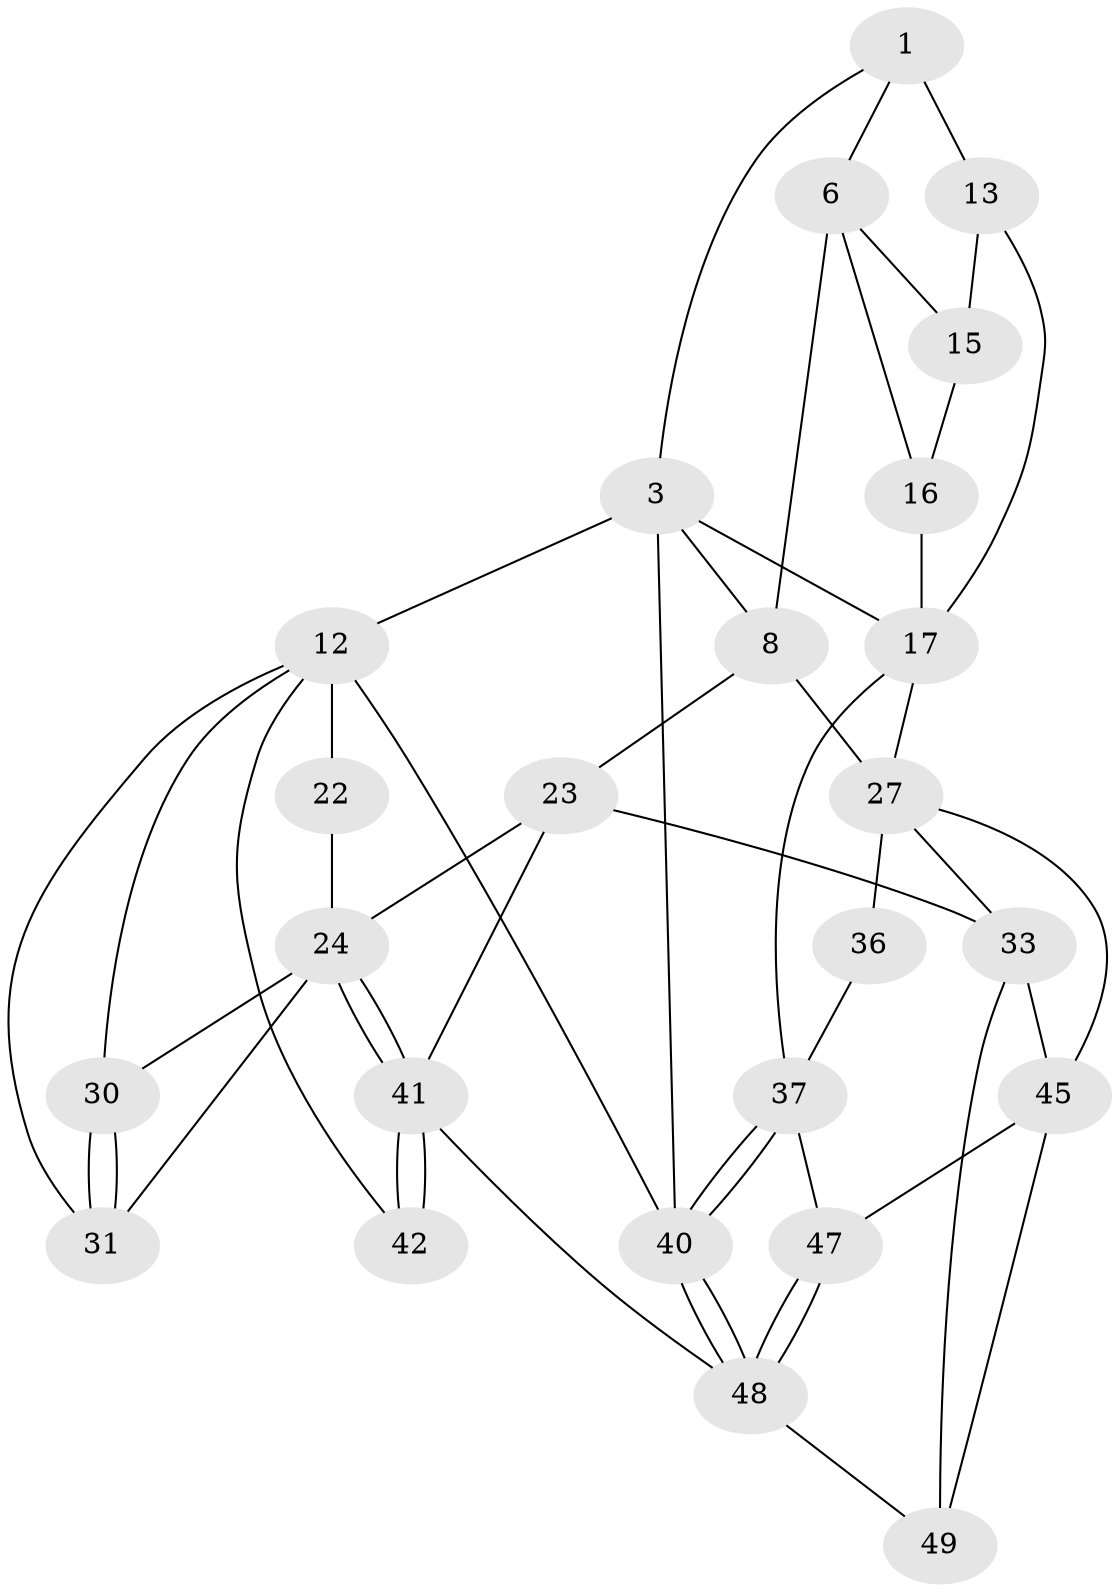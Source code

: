 // original degree distribution, {3: 0.0784313725490196, 5: 0.39215686274509803, 4: 0.2549019607843137, 6: 0.27450980392156865}
// Generated by graph-tools (version 1.1) at 2025/28/03/15/25 16:28:00]
// undirected, 25 vertices, 52 edges
graph export_dot {
graph [start="1"]
  node [color=gray90,style=filled];
  1 [pos="+0.45782894698929427+0",super="+5+2"];
  3 [pos="+1+0",super="+4"];
  6 [pos="+0.591314915061083+0.21057517749487836",super="+7"];
  8 [pos="+0.49405059956408603+0.5163159519625975",super="+9"];
  12 [pos="+0+0.22112383798934682",super="+32+21"];
  13 [pos="+0.7481217177606518+0.1818049418829921",super="+14"];
  15 [pos="+0.7743774842858079+0.3474885966901801"];
  16 [pos="+0.7609512166794304+0.44573789751347853"];
  17 [pos="+1+0.4118621282290206",super="+18"];
  22 [pos="+0.11712288341349587+0.3617913850721081"];
  23 [pos="+0.27093029194344415+0.5735940916987775",super="+35"];
  24 [pos="+0.17005506969048104+0.6641534047814396",super="+25"];
  27 [pos="+0.6953018922012427+0.6665286389648548",super="+28"];
  30 [pos="+0+0.5850769402237311"];
  31 [pos="+0+1"];
  33 [pos="+0.4731962195530768+0.7413103310147887",super="+34"];
  36 [pos="+0.8420795161359571+0.6851823199142467",super="+39"];
  37 [pos="+1+0.7183952570125414",super="+38"];
  40 [pos="+1+1"];
  41 [pos="+0.18952414408029836+0.7698894175027609",super="+43"];
  42 [pos="+0+1"];
  45 [pos="+0.6925684215943714+0.9250278547157937",super="+46"];
  47 [pos="+0.9698246002271914+0.8196427564175237"];
  48 [pos="+0.8467443663290356+1",super="+50"];
  49 [pos="+0.6652209848929204+1"];
  1 -- 13 [weight=2];
  1 -- 6;
  1 -- 3;
  3 -- 17;
  3 -- 40;
  3 -- 8;
  3 -- 12 [weight=2];
  6 -- 15;
  6 -- 8;
  6 -- 16;
  8 -- 23;
  8 -- 27;
  12 -- 40;
  12 -- 42;
  12 -- 31;
  12 -- 22;
  12 -- 30;
  13 -- 17;
  13 -- 15;
  15 -- 16;
  16 -- 17;
  17 -- 27;
  17 -- 37;
  22 -- 24;
  23 -- 24;
  23 -- 33;
  23 -- 41;
  24 -- 41;
  24 -- 41;
  24 -- 31;
  24 -- 30;
  27 -- 36 [weight=2];
  27 -- 33;
  27 -- 45;
  30 -- 31;
  30 -- 31;
  33 -- 49;
  33 -- 45;
  36 -- 37;
  37 -- 40;
  37 -- 40;
  37 -- 47;
  40 -- 48;
  40 -- 48;
  41 -- 42 [weight=2];
  41 -- 42;
  41 -- 48;
  45 -- 47;
  45 -- 49;
  47 -- 48;
  47 -- 48;
  48 -- 49;
}
